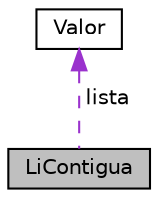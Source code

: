 digraph "LiContigua"
{
 // LATEX_PDF_SIZE
  edge [fontname="Helvetica",fontsize="10",labelfontname="Helvetica",labelfontsize="10"];
  node [fontname="Helvetica",fontsize="10",shape=record];
  Node1 [label="LiContigua",height=0.2,width=0.4,color="black", fillcolor="grey75", style="filled", fontcolor="black",tooltip=" "];
  Node2 -> Node1 [dir="back",color="darkorchid3",fontsize="10",style="dashed",label=" lista" ,fontname="Helvetica"];
  Node2 [label="Valor",height=0.2,width=0.4,color="black", fillcolor="white", style="filled",URL="$structValor.html",tooltip=" "];
}
